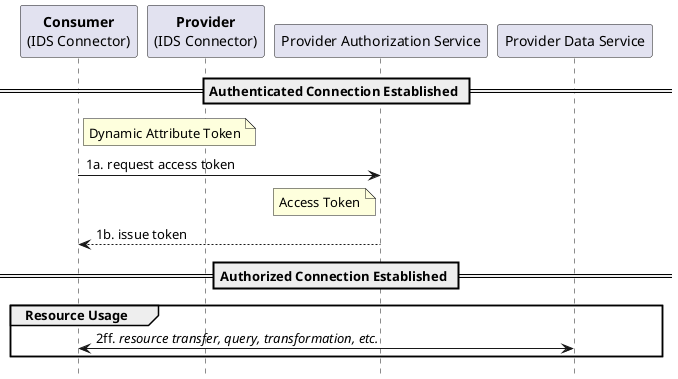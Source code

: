 @startuml

hide footbox

participant "**Consumer**\n(IDS Connector)" as C
participant "**Provider**\n(IDS Connector)" as P
participant "Provider Authorization Service" as PAS
participant "Provider Data Service" as PDS

== Authenticated Connection Established ==

note right of C: Dynamic Attribute Token
C -> PAS: 1a. request access token

note left of PAS: Access Token
PAS --> C: 1b. issue token

== Authorized Connection Established ==

group Resource Usage

C <-> PDS: 2ff. //resource transfer, query, transformation, etc.//

end

@enduml
